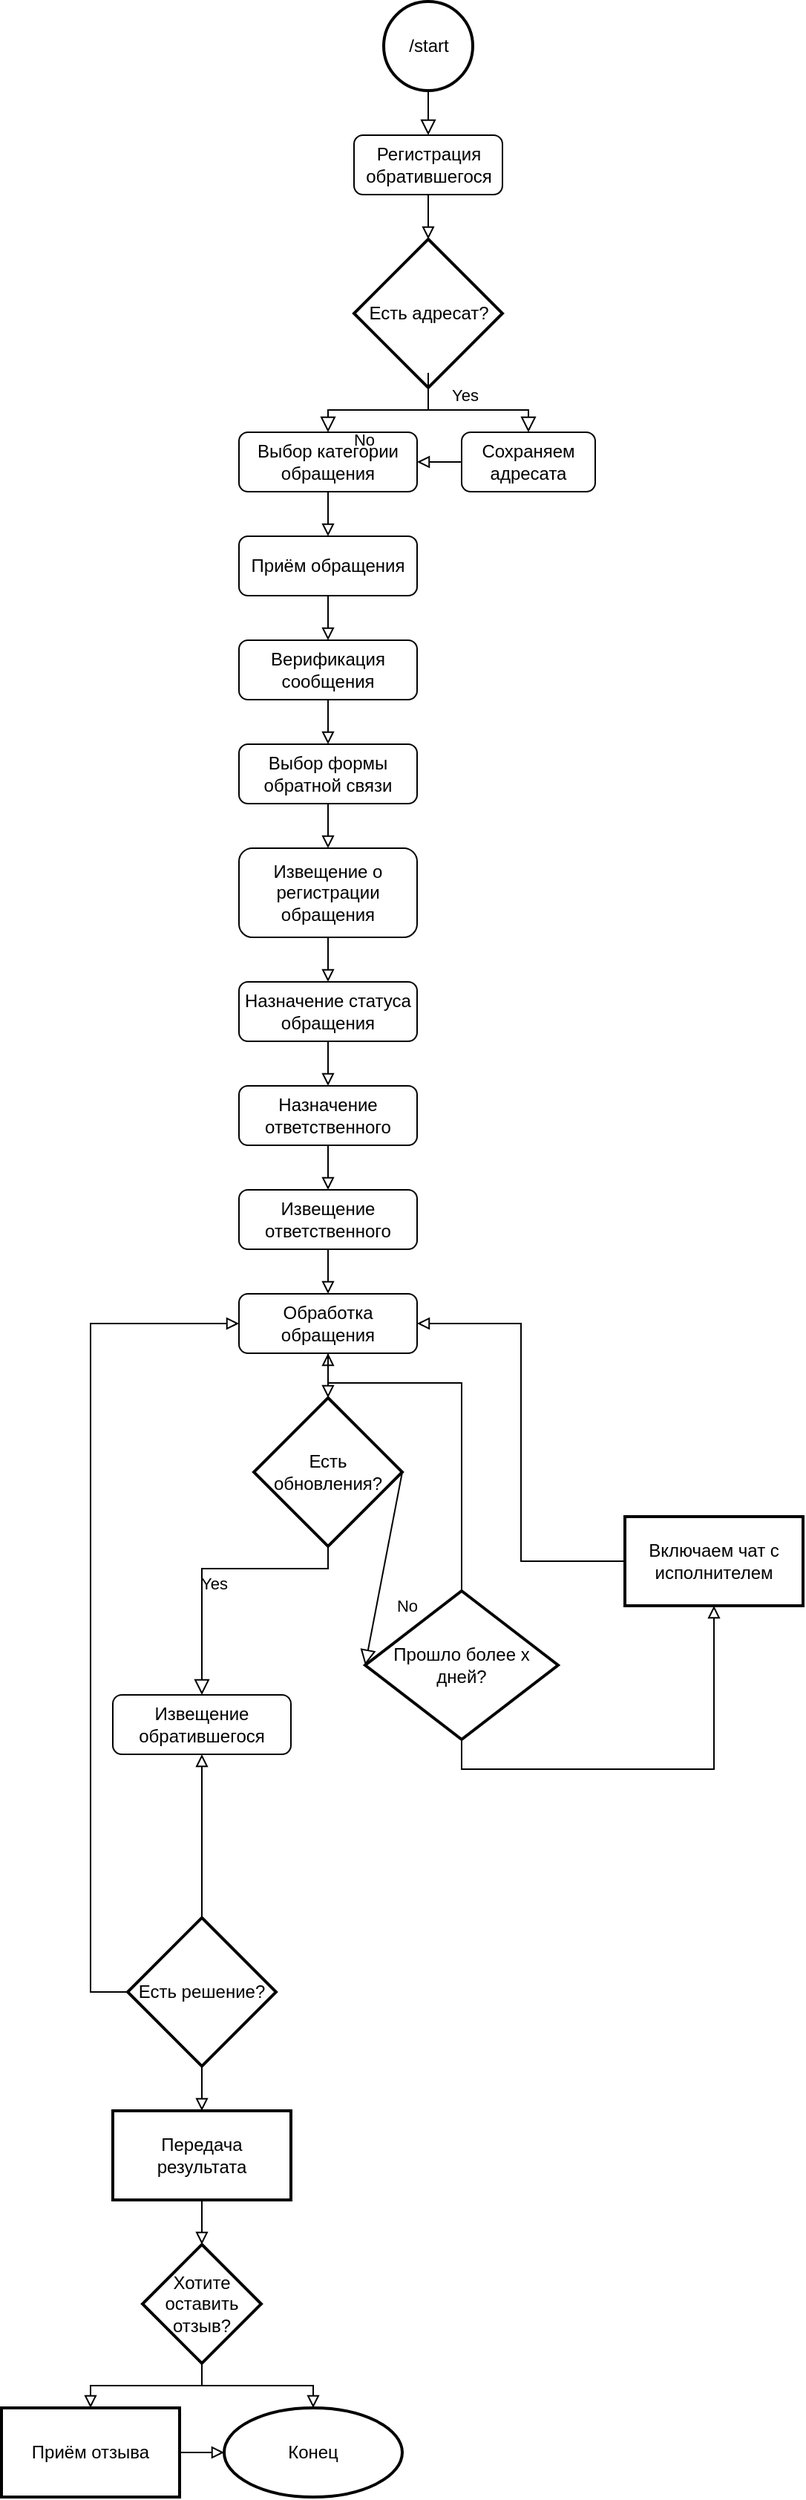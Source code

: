 <mxfile version="14.8.1" type="github">
  <diagram id="C5RBs43oDa-KdzZeNtuy" name="Page-1">
    <mxGraphModel dx="2595" dy="1378" grid="1" gridSize="10" guides="1" tooltips="1" connect="1" arrows="1" fold="1" page="1" pageScale="1" pageWidth="827" pageHeight="1169" math="0" shadow="0">
      <root>
        <mxCell id="WIyWlLk6GJQsqaUBKTNV-0" />
        <mxCell id="WIyWlLk6GJQsqaUBKTNV-1" parent="WIyWlLk6GJQsqaUBKTNV-0" />
        <mxCell id="WIyWlLk6GJQsqaUBKTNV-2" value="" style="rounded=0;html=1;jettySize=auto;orthogonalLoop=1;fontSize=11;endArrow=block;endFill=0;endSize=8;strokeWidth=1;shadow=0;labelBackgroundColor=none;edgeStyle=orthogonalEdgeStyle;entryDx=0;entryDy=0;noEdgeStyle=1;orthogonal=1;" parent="WIyWlLk6GJQsqaUBKTNV-1" source="zJJVW-LUutHbUBC059xx-0" target="WIyWlLk6GJQsqaUBKTNV-7" edge="1">
          <mxGeometry relative="1" as="geometry">
            <mxPoint x="220" y="120" as="sourcePoint" />
            <mxPoint x="220" y="170" as="targetPoint" />
            <Array as="points">
              <mxPoint x="317.5" y="80" />
              <mxPoint x="317.5" y="110" />
            </Array>
          </mxGeometry>
        </mxCell>
        <mxCell id="zJJVW-LUutHbUBC059xx-4" style="edgeStyle=orthogonalEdgeStyle;rounded=0;orthogonalLoop=1;jettySize=auto;html=1;entryDx=0;entryDy=0;entryPerimeter=0;endArrow=block;endFill=0;noEdgeStyle=1;orthogonal=1;" edge="1" parent="WIyWlLk6GJQsqaUBKTNV-1" source="WIyWlLk6GJQsqaUBKTNV-7" target="zJJVW-LUutHbUBC059xx-5">
          <mxGeometry relative="1" as="geometry">
            <Array as="points">
              <mxPoint x="317.5" y="150" />
              <mxPoint x="317.5" y="180" />
            </Array>
          </mxGeometry>
        </mxCell>
        <mxCell id="WIyWlLk6GJQsqaUBKTNV-7" value="Регистрация обратившегося" style="rounded=1;whiteSpace=wrap;html=1;fontSize=12;glass=0;strokeWidth=1;shadow=0;" parent="WIyWlLk6GJQsqaUBKTNV-1" vertex="1">
          <mxGeometry x="267.5" y="120" width="100" height="40" as="geometry" />
        </mxCell>
        <mxCell id="zJJVW-LUutHbUBC059xx-0" value="/start" style="strokeWidth=2;html=1;shape=mxgraph.flowchart.start_2;whiteSpace=wrap;" vertex="1" parent="WIyWlLk6GJQsqaUBKTNV-1">
          <mxGeometry x="287.5" y="30" width="60" height="60" as="geometry" />
        </mxCell>
        <mxCell id="zJJVW-LUutHbUBC059xx-23" style="edgeStyle=orthogonalEdgeStyle;rounded=0;orthogonalLoop=1;jettySize=auto;html=1;entryDx=0;entryDy=0;startFill=0;endArrow=block;endFill=0;noEdgeStyle=1;orthogonal=1;" edge="1" parent="WIyWlLk6GJQsqaUBKTNV-1" source="zJJVW-LUutHbUBC059xx-3" target="zJJVW-LUutHbUBC059xx-22">
          <mxGeometry relative="1" as="geometry">
            <Array as="points">
              <mxPoint x="250" y="350" />
              <mxPoint x="250" y="380" />
            </Array>
          </mxGeometry>
        </mxCell>
        <mxCell id="zJJVW-LUutHbUBC059xx-3" value="Выбор категории обращения" style="rounded=1;whiteSpace=wrap;html=1;fontSize=12;glass=0;strokeWidth=1;shadow=0;" vertex="1" parent="WIyWlLk6GJQsqaUBKTNV-1">
          <mxGeometry x="190" y="320" width="120" height="40" as="geometry" />
        </mxCell>
        <mxCell id="zJJVW-LUutHbUBC059xx-5" value="Есть адресат?" style="strokeWidth=2;html=1;shape=mxgraph.flowchart.decision;whiteSpace=wrap;" vertex="1" parent="WIyWlLk6GJQsqaUBKTNV-1">
          <mxGeometry x="267.5" y="190" width="100" height="100" as="geometry" />
        </mxCell>
        <mxCell id="zJJVW-LUutHbUBC059xx-21" style="edgeStyle=orthogonalEdgeStyle;rounded=0;orthogonalLoop=1;jettySize=auto;html=1;entryX=1;entryY=0.5;entryDx=0;entryDy=0;startArrow=none;startFill=0;endArrow=block;endFill=0;noEdgeStyle=1;orthogonal=1;" edge="1" parent="WIyWlLk6GJQsqaUBKTNV-1" source="zJJVW-LUutHbUBC059xx-7" target="zJJVW-LUutHbUBC059xx-3">
          <mxGeometry relative="1" as="geometry">
            <Array as="points" />
          </mxGeometry>
        </mxCell>
        <mxCell id="zJJVW-LUutHbUBC059xx-7" value="Сохраняем адресата" style="rounded=1;whiteSpace=wrap;html=1;fontSize=12;glass=0;strokeWidth=1;shadow=0;" vertex="1" parent="WIyWlLk6GJQsqaUBKTNV-1">
          <mxGeometry x="340" y="320" width="90" height="40" as="geometry" />
        </mxCell>
        <mxCell id="zJJVW-LUutHbUBC059xx-16" value="Yes" style="edgeStyle=orthogonalEdgeStyle;rounded=0;html=1;jettySize=auto;orthogonalLoop=1;fontSize=11;endArrow=block;endFill=0;endSize=8;strokeWidth=1;shadow=0;labelBackgroundColor=none;entryDx=0;entryDy=0;exitDx=0;exitDy=0;exitPerimeter=0;noEdgeStyle=1;orthogonal=1;" edge="1" parent="WIyWlLk6GJQsqaUBKTNV-1" source="zJJVW-LUutHbUBC059xx-5" target="zJJVW-LUutHbUBC059xx-7">
          <mxGeometry y="10" relative="1" as="geometry">
            <mxPoint as="offset" />
            <mxPoint x="622" y="160" as="sourcePoint" />
            <mxPoint x="800" y="198" as="targetPoint" />
            <Array as="points">
              <mxPoint x="317.5" y="280" />
              <mxPoint x="317.5" y="305" />
              <mxPoint x="385" y="305" />
              <mxPoint x="385" y="310" />
            </Array>
          </mxGeometry>
        </mxCell>
        <mxCell id="zJJVW-LUutHbUBC059xx-17" value="No" style="rounded=0;html=1;jettySize=auto;orthogonalLoop=1;fontSize=11;endArrow=block;endFill=0;endSize=8;strokeWidth=1;shadow=0;labelBackgroundColor=none;edgeStyle=orthogonalEdgeStyle;exitDx=0;exitDy=0;exitPerimeter=0;entryDx=0;entryDy=0;noEdgeStyle=1;orthogonal=1;" edge="1" parent="WIyWlLk6GJQsqaUBKTNV-1" source="zJJVW-LUutHbUBC059xx-5" target="zJJVW-LUutHbUBC059xx-3">
          <mxGeometry x="0.333" y="20" relative="1" as="geometry">
            <mxPoint as="offset" />
            <mxPoint x="230" y="380" as="sourcePoint" />
            <mxPoint x="490" y="220" as="targetPoint" />
            <Array as="points">
              <mxPoint x="317.5" y="280" />
              <mxPoint x="317.5" y="305" />
              <mxPoint x="250" y="305" />
              <mxPoint x="250" y="310" />
            </Array>
          </mxGeometry>
        </mxCell>
        <mxCell id="zJJVW-LUutHbUBC059xx-25" style="edgeStyle=orthogonalEdgeStyle;rounded=0;orthogonalLoop=1;jettySize=auto;html=1;entryDx=0;entryDy=0;startFill=0;endArrow=block;endFill=0;noEdgeStyle=1;orthogonal=1;" edge="1" parent="WIyWlLk6GJQsqaUBKTNV-1" source="zJJVW-LUutHbUBC059xx-22" target="zJJVW-LUutHbUBC059xx-24">
          <mxGeometry relative="1" as="geometry">
            <Array as="points">
              <mxPoint x="250" y="420" />
              <mxPoint x="250" y="450" />
            </Array>
          </mxGeometry>
        </mxCell>
        <mxCell id="zJJVW-LUutHbUBC059xx-22" value="Приём обращения" style="rounded=1;whiteSpace=wrap;html=1;fontSize=12;glass=0;strokeWidth=1;shadow=0;" vertex="1" parent="WIyWlLk6GJQsqaUBKTNV-1">
          <mxGeometry x="190" y="390" width="120" height="40" as="geometry" />
        </mxCell>
        <mxCell id="zJJVW-LUutHbUBC059xx-27" style="edgeStyle=orthogonalEdgeStyle;rounded=0;orthogonalLoop=1;jettySize=auto;html=1;entryDx=0;entryDy=0;startFill=0;endArrow=block;endFill=0;noEdgeStyle=1;orthogonal=1;" edge="1" parent="WIyWlLk6GJQsqaUBKTNV-1" source="zJJVW-LUutHbUBC059xx-24" target="zJJVW-LUutHbUBC059xx-26">
          <mxGeometry relative="1" as="geometry">
            <Array as="points">
              <mxPoint x="250" y="490" />
              <mxPoint x="250" y="520" />
            </Array>
          </mxGeometry>
        </mxCell>
        <mxCell id="zJJVW-LUutHbUBC059xx-24" value="Верификация сообщения" style="rounded=1;whiteSpace=wrap;html=1;fontSize=12;glass=0;strokeWidth=1;shadow=0;" vertex="1" parent="WIyWlLk6GJQsqaUBKTNV-1">
          <mxGeometry x="190" y="460" width="120" height="40" as="geometry" />
        </mxCell>
        <mxCell id="zJJVW-LUutHbUBC059xx-29" style="edgeStyle=orthogonalEdgeStyle;rounded=0;orthogonalLoop=1;jettySize=auto;html=1;entryDx=0;entryDy=0;startFill=0;endArrow=block;endFill=0;noEdgeStyle=1;orthogonal=1;" edge="1" parent="WIyWlLk6GJQsqaUBKTNV-1" source="zJJVW-LUutHbUBC059xx-26" target="zJJVW-LUutHbUBC059xx-28">
          <mxGeometry relative="1" as="geometry">
            <Array as="points">
              <mxPoint x="250" y="560" />
              <mxPoint x="250" y="590" />
            </Array>
          </mxGeometry>
        </mxCell>
        <mxCell id="zJJVW-LUutHbUBC059xx-26" value="Выбор формы обратной связи" style="rounded=1;whiteSpace=wrap;html=1;fontSize=12;glass=0;strokeWidth=1;shadow=0;" vertex="1" parent="WIyWlLk6GJQsqaUBKTNV-1">
          <mxGeometry x="190" y="530" width="120" height="40" as="geometry" />
        </mxCell>
        <mxCell id="zJJVW-LUutHbUBC059xx-32" style="edgeStyle=orthogonalEdgeStyle;rounded=0;orthogonalLoop=1;jettySize=auto;html=1;entryDx=0;entryDy=0;startFill=0;endArrow=block;endFill=0;noEdgeStyle=1;orthogonal=1;" edge="1" parent="WIyWlLk6GJQsqaUBKTNV-1" source="zJJVW-LUutHbUBC059xx-28" target="zJJVW-LUutHbUBC059xx-40">
          <mxGeometry relative="1" as="geometry">
            <Array as="points">
              <mxPoint x="250" y="650" />
              <mxPoint x="250" y="680" />
            </Array>
          </mxGeometry>
        </mxCell>
        <mxCell id="zJJVW-LUutHbUBC059xx-28" value="Извещение о регистрации обращения" style="rounded=1;whiteSpace=wrap;html=1;fontSize=12;glass=0;strokeWidth=1;shadow=0;" vertex="1" parent="WIyWlLk6GJQsqaUBKTNV-1">
          <mxGeometry x="190" y="600" width="120" height="60" as="geometry" />
        </mxCell>
        <mxCell id="zJJVW-LUutHbUBC059xx-34" style="edgeStyle=orthogonalEdgeStyle;rounded=0;orthogonalLoop=1;jettySize=auto;html=1;entryDx=0;entryDy=0;startFill=0;endArrow=block;endFill=0;noEdgeStyle=1;orthogonal=1;" edge="1" parent="WIyWlLk6GJQsqaUBKTNV-1" source="zJJVW-LUutHbUBC059xx-31" target="zJJVW-LUutHbUBC059xx-33">
          <mxGeometry relative="1" as="geometry">
            <Array as="points">
              <mxPoint x="250" y="790" />
              <mxPoint x="250" y="820" />
            </Array>
          </mxGeometry>
        </mxCell>
        <mxCell id="zJJVW-LUutHbUBC059xx-31" value="Назначение ответственного" style="rounded=1;whiteSpace=wrap;html=1;fontSize=12;glass=0;strokeWidth=1;shadow=0;" vertex="1" parent="WIyWlLk6GJQsqaUBKTNV-1">
          <mxGeometry x="190" y="760" width="120" height="40" as="geometry" />
        </mxCell>
        <mxCell id="zJJVW-LUutHbUBC059xx-36" style="edgeStyle=orthogonalEdgeStyle;rounded=0;orthogonalLoop=1;jettySize=auto;html=1;entryDx=0;entryDy=0;startFill=0;endArrow=block;endFill=0;noEdgeStyle=1;orthogonal=1;" edge="1" parent="WIyWlLk6GJQsqaUBKTNV-1" source="zJJVW-LUutHbUBC059xx-33" target="zJJVW-LUutHbUBC059xx-35">
          <mxGeometry relative="1" as="geometry">
            <Array as="points">
              <mxPoint x="250" y="860" />
              <mxPoint x="250" y="890" />
            </Array>
          </mxGeometry>
        </mxCell>
        <mxCell id="zJJVW-LUutHbUBC059xx-33" value="Извещение ответственного" style="rounded=1;whiteSpace=wrap;html=1;fontSize=12;glass=0;strokeWidth=1;shadow=0;" vertex="1" parent="WIyWlLk6GJQsqaUBKTNV-1">
          <mxGeometry x="190" y="830" width="120" height="40" as="geometry" />
        </mxCell>
        <mxCell id="zJJVW-LUutHbUBC059xx-38" style="edgeStyle=orthogonalEdgeStyle;rounded=0;orthogonalLoop=1;jettySize=auto;html=1;entryDx=0;entryDy=0;entryPerimeter=0;startFill=0;endArrow=block;endFill=0;noEdgeStyle=1;orthogonal=1;" edge="1" parent="WIyWlLk6GJQsqaUBKTNV-1" source="zJJVW-LUutHbUBC059xx-35" target="zJJVW-LUutHbUBC059xx-37">
          <mxGeometry relative="1" as="geometry">
            <Array as="points">
              <mxPoint x="250" y="930" />
              <mxPoint x="250" y="960" />
            </Array>
          </mxGeometry>
        </mxCell>
        <mxCell id="zJJVW-LUutHbUBC059xx-35" value="Обработка обращения" style="rounded=1;whiteSpace=wrap;html=1;fontSize=12;glass=0;strokeWidth=1;shadow=0;" vertex="1" parent="WIyWlLk6GJQsqaUBKTNV-1">
          <mxGeometry x="190" y="900" width="120" height="40" as="geometry" />
        </mxCell>
        <mxCell id="zJJVW-LUutHbUBC059xx-37" value="Есть обновления?" style="strokeWidth=2;html=1;shape=mxgraph.flowchart.decision;whiteSpace=wrap;" vertex="1" parent="WIyWlLk6GJQsqaUBKTNV-1">
          <mxGeometry x="200" y="970" width="100" height="100" as="geometry" />
        </mxCell>
        <mxCell id="zJJVW-LUutHbUBC059xx-39" value="Yes" style="edgeStyle=orthogonalEdgeStyle;rounded=0;html=1;jettySize=auto;orthogonalLoop=1;fontSize=11;endArrow=block;endFill=0;endSize=8;strokeWidth=1;shadow=0;labelBackgroundColor=none;exitDx=0;exitDy=0;exitPerimeter=0;entryDx=0;entryDy=0;" edge="1" parent="WIyWlLk6GJQsqaUBKTNV-1" source="zJJVW-LUutHbUBC059xx-37" target="zJJVW-LUutHbUBC059xx-43">
          <mxGeometry y="10" relative="1" as="geometry">
            <mxPoint as="offset" />
            <mxPoint x="470" y="580" as="sourcePoint" />
            <mxPoint x="250" y="740" as="targetPoint" />
            <Array as="points">
              <mxPoint x="250" y="1060" />
              <mxPoint x="250" y="1085" />
              <mxPoint x="165" y="1085" />
              <mxPoint x="165" y="1090" />
            </Array>
          </mxGeometry>
        </mxCell>
        <mxCell id="zJJVW-LUutHbUBC059xx-41" style="edgeStyle=orthogonalEdgeStyle;rounded=0;orthogonalLoop=1;jettySize=auto;html=1;entryDx=0;entryDy=0;startFill=0;endArrow=block;endFill=0;noEdgeStyle=1;orthogonal=1;" edge="1" parent="WIyWlLk6GJQsqaUBKTNV-1" source="zJJVW-LUutHbUBC059xx-40" target="zJJVW-LUutHbUBC059xx-31">
          <mxGeometry relative="1" as="geometry">
            <Array as="points">
              <mxPoint x="250" y="720" />
              <mxPoint x="250" y="750" />
            </Array>
          </mxGeometry>
        </mxCell>
        <mxCell id="zJJVW-LUutHbUBC059xx-40" value="Назначение статуса обращения" style="rounded=1;whiteSpace=wrap;html=1;fontSize=12;glass=0;strokeWidth=1;shadow=0;" vertex="1" parent="WIyWlLk6GJQsqaUBKTNV-1">
          <mxGeometry x="190" y="690" width="120" height="40" as="geometry" />
        </mxCell>
        <mxCell id="zJJVW-LUutHbUBC059xx-42" value="No" style="rounded=0;html=1;jettySize=auto;orthogonalLoop=1;fontSize=11;endArrow=block;endFill=0;endSize=8;strokeWidth=1;shadow=0;labelBackgroundColor=none;edgeStyle=orthogonalEdgeStyle;noEdgeStyle=1;orthogonal=1;exitDx=0;exitDy=0;exitPerimeter=0;entryDx=0;entryDy=0;entryPerimeter=0;entryX=0;entryY=0.5;exitX=1;exitY=0.5;" edge="1" parent="WIyWlLk6GJQsqaUBKTNV-1" source="zJJVW-LUutHbUBC059xx-37" target="zJJVW-LUutHbUBC059xx-52">
          <mxGeometry x="0.333" y="20" relative="1" as="geometry">
            <mxPoint as="offset" />
            <mxPoint x="20" y="840" as="sourcePoint" />
            <mxPoint x="10" y="844.465" as="targetPoint" />
            <Array as="points" />
          </mxGeometry>
        </mxCell>
        <mxCell id="zJJVW-LUutHbUBC059xx-43" value="Извещение обратившегося" style="rounded=1;whiteSpace=wrap;html=1;fontSize=12;glass=0;strokeWidth=1;shadow=0;" vertex="1" parent="WIyWlLk6GJQsqaUBKTNV-1">
          <mxGeometry x="105" y="1170" width="120" height="40" as="geometry" />
        </mxCell>
        <mxCell id="zJJVW-LUutHbUBC059xx-55" value="" style="edgeStyle=orthogonalEdgeStyle;rounded=0;orthogonalLoop=1;jettySize=auto;html=1;startFill=0;endArrow=block;endFill=0;" edge="1" parent="WIyWlLk6GJQsqaUBKTNV-1" source="zJJVW-LUutHbUBC059xx-52" target="zJJVW-LUutHbUBC059xx-54">
          <mxGeometry relative="1" as="geometry">
            <Array as="points">
              <mxPoint x="340" y="1190" />
              <mxPoint x="340" y="1220" />
            </Array>
          </mxGeometry>
        </mxCell>
        <mxCell id="zJJVW-LUutHbUBC059xx-56" style="edgeStyle=orthogonalEdgeStyle;rounded=0;orthogonalLoop=1;jettySize=auto;html=1;entryDx=0;entryDy=0;startFill=0;endArrow=block;endFill=0;" edge="1" parent="WIyWlLk6GJQsqaUBKTNV-1" source="zJJVW-LUutHbUBC059xx-52" target="zJJVW-LUutHbUBC059xx-35">
          <mxGeometry relative="1" as="geometry">
            <Array as="points">
              <mxPoint x="340" y="960" />
              <mxPoint x="250" y="960" />
            </Array>
          </mxGeometry>
        </mxCell>
        <mxCell id="zJJVW-LUutHbUBC059xx-52" value="Прошло более х дней?" style="strokeWidth=2;html=1;shape=mxgraph.flowchart.decision;whiteSpace=wrap;" vertex="1" parent="WIyWlLk6GJQsqaUBKTNV-1">
          <mxGeometry x="275" y="1100" width="130" height="100" as="geometry" />
        </mxCell>
        <mxCell id="zJJVW-LUutHbUBC059xx-69" style="edgeStyle=orthogonalEdgeStyle;rounded=0;orthogonalLoop=1;jettySize=auto;html=1;entryX=1;entryY=0.5;entryDx=0;entryDy=0;startFill=0;endArrow=block;endFill=0;" edge="1" parent="WIyWlLk6GJQsqaUBKTNV-1" source="zJJVW-LUutHbUBC059xx-54" target="zJJVW-LUutHbUBC059xx-35">
          <mxGeometry relative="1" as="geometry" />
        </mxCell>
        <mxCell id="zJJVW-LUutHbUBC059xx-54" value="Включаем чат с исполнителем" style="whiteSpace=wrap;html=1;strokeWidth=2;" vertex="1" parent="WIyWlLk6GJQsqaUBKTNV-1">
          <mxGeometry x="450" y="1050" width="120" height="60" as="geometry" />
        </mxCell>
        <mxCell id="zJJVW-LUutHbUBC059xx-59" style="edgeStyle=orthogonalEdgeStyle;rounded=0;orthogonalLoop=1;jettySize=auto;html=1;startFill=0;endArrow=block;endFill=0;entryX=0;entryY=0.5;entryDx=0;entryDy=0;" edge="1" parent="WIyWlLk6GJQsqaUBKTNV-1" source="zJJVW-LUutHbUBC059xx-57" target="zJJVW-LUutHbUBC059xx-35">
          <mxGeometry relative="1" as="geometry">
            <mxPoint x="140" y="1020" as="targetPoint" />
            <Array as="points">
              <mxPoint x="90" y="1370" />
              <mxPoint x="90" y="920" />
            </Array>
          </mxGeometry>
        </mxCell>
        <mxCell id="zJJVW-LUutHbUBC059xx-60" style="edgeStyle=orthogonalEdgeStyle;rounded=0;orthogonalLoop=1;jettySize=auto;html=1;entryDx=0;entryDy=0;startFill=0;endArrow=block;endFill=0;" edge="1" parent="WIyWlLk6GJQsqaUBKTNV-1" source="zJJVW-LUutHbUBC059xx-57" target="zJJVW-LUutHbUBC059xx-43">
          <mxGeometry relative="1" as="geometry">
            <Array as="points" />
          </mxGeometry>
        </mxCell>
        <mxCell id="zJJVW-LUutHbUBC059xx-62" value="" style="edgeStyle=orthogonalEdgeStyle;rounded=0;orthogonalLoop=1;jettySize=auto;html=1;startFill=0;endArrow=block;endFill=0;" edge="1" parent="WIyWlLk6GJQsqaUBKTNV-1" source="zJJVW-LUutHbUBC059xx-57" target="zJJVW-LUutHbUBC059xx-61">
          <mxGeometry relative="1" as="geometry">
            <Array as="points">
              <mxPoint x="165" y="1410" />
              <mxPoint x="165" y="1440" />
            </Array>
          </mxGeometry>
        </mxCell>
        <mxCell id="zJJVW-LUutHbUBC059xx-57" value="Есть решение?" style="strokeWidth=2;html=1;shape=mxgraph.flowchart.decision;whiteSpace=wrap;" vertex="1" parent="WIyWlLk6GJQsqaUBKTNV-1">
          <mxGeometry x="115" y="1320" width="100" height="100" as="geometry" />
        </mxCell>
        <mxCell id="zJJVW-LUutHbUBC059xx-64" value="" style="edgeStyle=orthogonalEdgeStyle;rounded=0;orthogonalLoop=1;jettySize=auto;html=1;startFill=0;endArrow=block;endFill=0;" edge="1" parent="WIyWlLk6GJQsqaUBKTNV-1" source="zJJVW-LUutHbUBC059xx-61" target="zJJVW-LUutHbUBC059xx-63">
          <mxGeometry relative="1" as="geometry">
            <Array as="points">
              <mxPoint x="165" y="1500" />
              <mxPoint x="165" y="1530" />
            </Array>
          </mxGeometry>
        </mxCell>
        <mxCell id="zJJVW-LUutHbUBC059xx-61" value="Передача результата" style="whiteSpace=wrap;html=1;strokeWidth=2;" vertex="1" parent="WIyWlLk6GJQsqaUBKTNV-1">
          <mxGeometry x="105" y="1450" width="120" height="60" as="geometry" />
        </mxCell>
        <mxCell id="zJJVW-LUutHbUBC059xx-66" value="" style="edgeStyle=orthogonalEdgeStyle;rounded=0;orthogonalLoop=1;jettySize=auto;html=1;startFill=0;endArrow=block;endFill=0;" edge="1" parent="WIyWlLk6GJQsqaUBKTNV-1" source="zJJVW-LUutHbUBC059xx-63" target="zJJVW-LUutHbUBC059xx-65">
          <mxGeometry relative="1" as="geometry">
            <Array as="points">
              <mxPoint x="165" y="1610" />
              <mxPoint x="165" y="1635" />
              <mxPoint x="90" y="1635" />
              <mxPoint x="90" y="1640" />
            </Array>
          </mxGeometry>
        </mxCell>
        <mxCell id="zJJVW-LUutHbUBC059xx-68" value="" style="edgeStyle=orthogonalEdgeStyle;rounded=0;orthogonalLoop=1;jettySize=auto;html=1;startFill=0;endArrow=block;endFill=0;" edge="1" parent="WIyWlLk6GJQsqaUBKTNV-1" source="zJJVW-LUutHbUBC059xx-63" target="zJJVW-LUutHbUBC059xx-67">
          <mxGeometry relative="1" as="geometry">
            <Array as="points">
              <mxPoint x="165" y="1610" />
              <mxPoint x="165" y="1635" />
              <mxPoint x="240" y="1635" />
              <mxPoint x="240" y="1640" />
            </Array>
          </mxGeometry>
        </mxCell>
        <mxCell id="zJJVW-LUutHbUBC059xx-63" value="Хотите оставить отзыв?" style="rhombus;whiteSpace=wrap;html=1;strokeWidth=2;" vertex="1" parent="WIyWlLk6GJQsqaUBKTNV-1">
          <mxGeometry x="125" y="1540" width="80" height="80" as="geometry" />
        </mxCell>
        <mxCell id="zJJVW-LUutHbUBC059xx-70" style="edgeStyle=orthogonalEdgeStyle;rounded=0;orthogonalLoop=1;jettySize=auto;html=1;entryX=0;entryY=0.5;entryDx=0;entryDy=0;startFill=0;endArrow=block;endFill=0;" edge="1" parent="WIyWlLk6GJQsqaUBKTNV-1" source="zJJVW-LUutHbUBC059xx-65" target="zJJVW-LUutHbUBC059xx-67">
          <mxGeometry relative="1" as="geometry" />
        </mxCell>
        <mxCell id="zJJVW-LUutHbUBC059xx-65" value="Приём отзыва" style="whiteSpace=wrap;html=1;strokeWidth=2;" vertex="1" parent="WIyWlLk6GJQsqaUBKTNV-1">
          <mxGeometry x="30" y="1650" width="120" height="60" as="geometry" />
        </mxCell>
        <mxCell id="zJJVW-LUutHbUBC059xx-67" value="Конец" style="ellipse;whiteSpace=wrap;html=1;strokeWidth=2;" vertex="1" parent="WIyWlLk6GJQsqaUBKTNV-1">
          <mxGeometry x="180" y="1650" width="120" height="60" as="geometry" />
        </mxCell>
      </root>
    </mxGraphModel>
  </diagram>
</mxfile>

